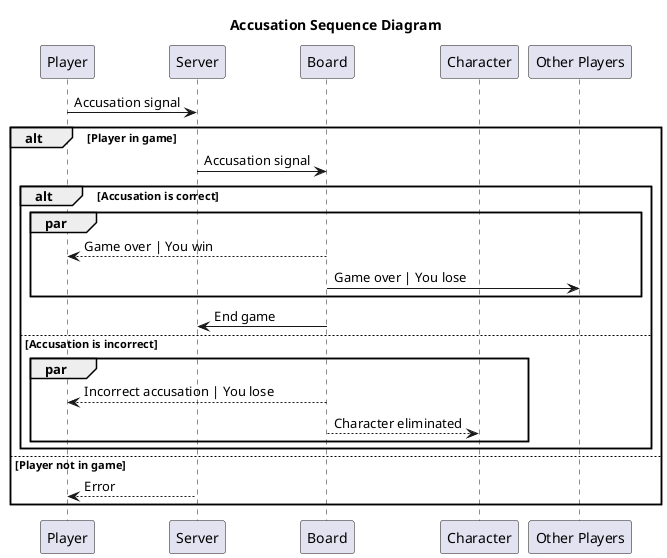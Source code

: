 @startuml Sequence Diagram
title Accusation Sequence Diagram
participant Player
participant Server
participant Board
participant Character
participant "Other Players"
Player -> Server: Accusation signal
alt Player in game
    Server -> Board: Accusation signal
    alt Accusation is correct
        par
            Board --> Player: Game over | You win
            Board -> "Other Players": Game over | You lose
        end
            Board -> Server: End game
    else Accusation is incorrect
        par
            Board --> Player: Incorrect accusation | You lose
            Board --> Character: Character eliminated
        end
    end
else Player not in game
    Server --> Player: Error
end
@enduml